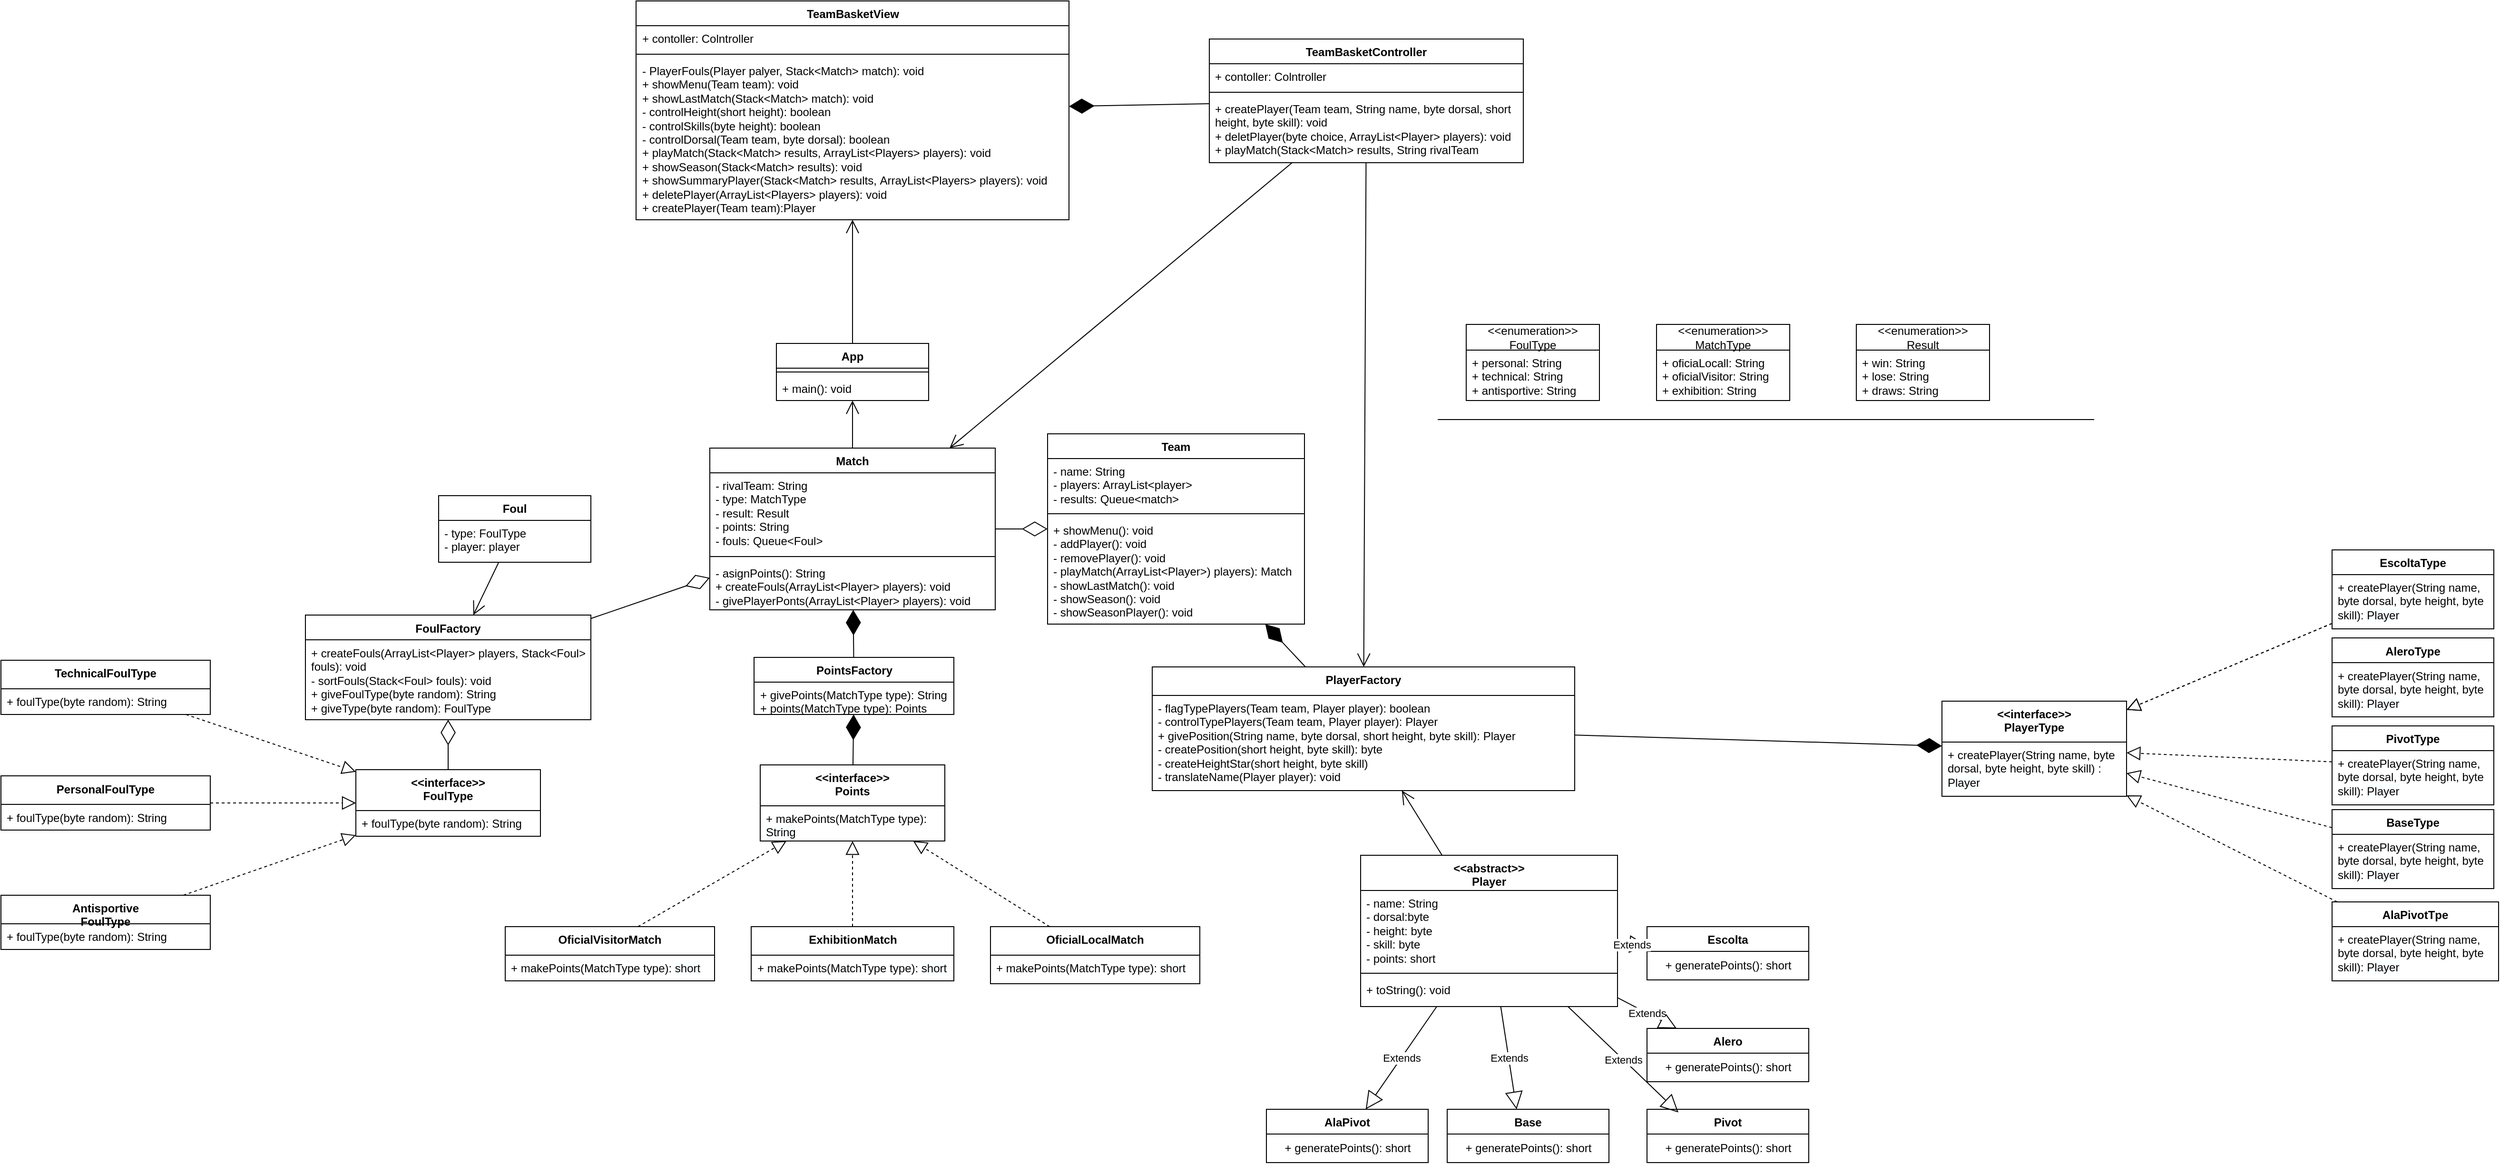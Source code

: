 <mxfile version="24.4.0" type="device">
  <diagram name="Page-1" id="e7e014a7-5840-1c2e-5031-d8a46d1fe8dd">
    <mxGraphModel dx="2603" dy="1610" grid="1" gridSize="10" guides="1" tooltips="1" connect="1" arrows="1" fold="1" page="1" pageScale="1" pageWidth="1169" pageHeight="826" background="#ffffff" math="0" shadow="0">
      <root>
        <mxCell id="0" />
        <mxCell id="1" parent="0" />
        <mxCell id="I9LXTP9igKdeu0rwlZc2-42" value="Team" style="swimlane;fontStyle=1;align=center;verticalAlign=top;childLayout=stackLayout;horizontal=1;startSize=26;horizontalStack=0;resizeParent=1;resizeParentMax=0;resizeLast=0;collapsible=1;marginBottom=0;whiteSpace=wrap;html=1;" parent="1" vertex="1">
          <mxGeometry x="570" y="165" width="270" height="200" as="geometry" />
        </mxCell>
        <mxCell id="I9LXTP9igKdeu0rwlZc2-43" value="&lt;div&gt;- name: String&lt;/div&gt;- players: ArrayList&amp;lt;player&amp;gt;&lt;div&gt;- results: Queue&amp;lt;match&amp;gt;&lt;/div&gt;" style="text;strokeColor=none;fillColor=none;align=left;verticalAlign=top;spacingLeft=4;spacingRight=4;overflow=hidden;rotatable=0;points=[[0,0.5],[1,0.5]];portConstraint=eastwest;whiteSpace=wrap;html=1;" parent="I9LXTP9igKdeu0rwlZc2-42" vertex="1">
          <mxGeometry y="26" width="270" height="54" as="geometry" />
        </mxCell>
        <mxCell id="I9LXTP9igKdeu0rwlZc2-44" value="" style="line;strokeWidth=1;fillColor=none;align=left;verticalAlign=middle;spacingTop=-1;spacingLeft=3;spacingRight=3;rotatable=0;labelPosition=right;points=[];portConstraint=eastwest;strokeColor=inherit;" parent="I9LXTP9igKdeu0rwlZc2-42" vertex="1">
          <mxGeometry y="80" width="270" height="8" as="geometry" />
        </mxCell>
        <mxCell id="I9LXTP9igKdeu0rwlZc2-45" value="&lt;div&gt;+ showMenu(): void&lt;/div&gt;&lt;div&gt;- addPlayer(): void&lt;/div&gt;&lt;div&gt;- removePlayer(): void&lt;/div&gt;- playMatch(ArrayList&amp;lt;Player&amp;gt;) players): Match&lt;div&gt;- showLastMatch(): void&lt;/div&gt;&lt;div&gt;- showSeason(): void&lt;/div&gt;&lt;div&gt;- showSeasonPlayer(): void&lt;/div&gt;" style="text;strokeColor=none;fillColor=none;align=left;verticalAlign=top;spacingLeft=4;spacingRight=4;overflow=hidden;rotatable=0;points=[[0,0.5],[1,0.5]];portConstraint=eastwest;whiteSpace=wrap;html=1;" parent="I9LXTP9igKdeu0rwlZc2-42" vertex="1">
          <mxGeometry y="88" width="270" height="112" as="geometry" />
        </mxCell>
        <mxCell id="I9LXTP9igKdeu0rwlZc2-46" value="&lt;div&gt;&amp;lt;&amp;lt;abstract&amp;gt;&amp;gt;&lt;/div&gt;&lt;div&gt;Player&lt;/div&gt;" style="swimlane;fontStyle=1;align=center;verticalAlign=top;childLayout=stackLayout;horizontal=1;startSize=37;horizontalStack=0;resizeParent=1;resizeParentMax=0;resizeLast=0;collapsible=1;marginBottom=0;whiteSpace=wrap;html=1;" parent="1" vertex="1">
          <mxGeometry x="899" y="608" width="270" height="159" as="geometry" />
        </mxCell>
        <mxCell id="I9LXTP9igKdeu0rwlZc2-47" value="- name: String&lt;div&gt;- dorsal:byte&lt;/div&gt;&lt;div&gt;- height: byte&lt;/div&gt;&lt;div&gt;- skill: byte&lt;/div&gt;&lt;div&gt;&lt;span style=&quot;background-color: initial;&quot;&gt;- points: short&lt;/span&gt;&lt;br&gt;&lt;/div&gt;" style="text;strokeColor=none;fillColor=none;align=left;verticalAlign=top;spacingLeft=4;spacingRight=4;overflow=hidden;rotatable=0;points=[[0,0.5],[1,0.5]];portConstraint=eastwest;whiteSpace=wrap;html=1;" parent="I9LXTP9igKdeu0rwlZc2-46" vertex="1">
          <mxGeometry y="37" width="270" height="83" as="geometry" />
        </mxCell>
        <mxCell id="I9LXTP9igKdeu0rwlZc2-48" value="" style="line;strokeWidth=1;fillColor=none;align=left;verticalAlign=middle;spacingTop=-1;spacingLeft=3;spacingRight=3;rotatable=0;labelPosition=right;points=[];portConstraint=eastwest;strokeColor=inherit;" parent="I9LXTP9igKdeu0rwlZc2-46" vertex="1">
          <mxGeometry y="120" width="270" height="8" as="geometry" />
        </mxCell>
        <mxCell id="I9LXTP9igKdeu0rwlZc2-49" value="+ toString(): void" style="text;strokeColor=none;fillColor=none;align=left;verticalAlign=top;spacingLeft=4;spacingRight=4;overflow=hidden;rotatable=0;points=[[0,0.5],[1,0.5]];portConstraint=eastwest;whiteSpace=wrap;html=1;" parent="I9LXTP9igKdeu0rwlZc2-46" vertex="1">
          <mxGeometry y="128" width="270" height="31" as="geometry" />
        </mxCell>
        <mxCell id="I9LXTP9igKdeu0rwlZc2-73" value="Match" style="swimlane;fontStyle=1;align=center;verticalAlign=top;childLayout=stackLayout;horizontal=1;startSize=26;horizontalStack=0;resizeParent=1;resizeParentMax=0;resizeLast=0;collapsible=1;marginBottom=0;whiteSpace=wrap;html=1;" parent="1" vertex="1">
          <mxGeometry x="215" y="180" width="300" height="170" as="geometry" />
        </mxCell>
        <mxCell id="I9LXTP9igKdeu0rwlZc2-74" value="&lt;span style=&quot;background-color: initial;&quot;&gt;- rivalTeam: String&lt;/span&gt;&lt;div&gt;- type: MatchType&lt;/div&gt;&lt;div&gt;- result: Result&lt;/div&gt;&lt;div&gt;&lt;span style=&quot;background-color: initial;&quot;&gt;- points: String&lt;/span&gt;&lt;/div&gt;&lt;div&gt;&lt;span style=&quot;background-color: initial;&quot;&gt;- fouls: Queue&amp;lt;Foul&amp;gt;&lt;/span&gt;&lt;/div&gt;" style="text;strokeColor=none;fillColor=none;align=left;verticalAlign=top;spacingLeft=4;spacingRight=4;overflow=hidden;rotatable=0;points=[[0,0.5],[1,0.5]];portConstraint=eastwest;whiteSpace=wrap;html=1;" parent="I9LXTP9igKdeu0rwlZc2-73" vertex="1">
          <mxGeometry y="26" width="300" height="84" as="geometry" />
        </mxCell>
        <mxCell id="I9LXTP9igKdeu0rwlZc2-75" value="" style="line;strokeWidth=1;fillColor=none;align=left;verticalAlign=middle;spacingTop=-1;spacingLeft=3;spacingRight=3;rotatable=0;labelPosition=right;points=[];portConstraint=eastwest;strokeColor=inherit;" parent="I9LXTP9igKdeu0rwlZc2-73" vertex="1">
          <mxGeometry y="110" width="300" height="8" as="geometry" />
        </mxCell>
        <mxCell id="I9LXTP9igKdeu0rwlZc2-76" value="&lt;div&gt;- asignPoints(): String&lt;/div&gt;+ createFouls(ArrayList&amp;lt;Player&amp;gt; players): void&lt;div&gt;- givePlayerPonts&lt;span style=&quot;background-color: initial;&quot;&gt;(ArrayList&amp;lt;Player&amp;gt; players)&lt;/span&gt;&lt;span style=&quot;background-color: initial;&quot;&gt;: void&lt;/span&gt;&lt;/div&gt;" style="text;strokeColor=none;fillColor=none;align=left;verticalAlign=top;spacingLeft=4;spacingRight=4;overflow=hidden;rotatable=0;points=[[0,0.5],[1,0.5]];portConstraint=eastwest;whiteSpace=wrap;html=1;" parent="I9LXTP9igKdeu0rwlZc2-73" vertex="1">
          <mxGeometry y="118" width="300" height="52" as="geometry" />
        </mxCell>
        <mxCell id="ydKgvA27djsSR-I6uY7F-1" value="&amp;lt;&amp;lt;e&lt;span style=&quot;background-color: initial;&quot;&gt;numeration&amp;gt;&amp;gt;&lt;/span&gt;&lt;div&gt;MatchType&lt;/div&gt;" style="swimlane;fontStyle=0;childLayout=stackLayout;horizontal=1;startSize=27;fillColor=none;horizontalStack=0;resizeParent=1;resizeParentMax=0;resizeLast=0;collapsible=1;marginBottom=0;whiteSpace=wrap;html=1;" parent="1" vertex="1">
          <mxGeometry x="1210" y="50" width="140" height="80" as="geometry" />
        </mxCell>
        <mxCell id="ydKgvA27djsSR-I6uY7F-2" value="+ oficiaLocall: String&lt;div&gt;+ oficialVisitor: String&lt;/div&gt;&lt;div&gt;+ exhibition: String&lt;/div&gt;" style="text;strokeColor=none;fillColor=none;align=left;verticalAlign=top;spacingLeft=4;spacingRight=4;overflow=hidden;rotatable=0;points=[[0,0.5],[1,0.5]];portConstraint=eastwest;whiteSpace=wrap;html=1;" parent="ydKgvA27djsSR-I6uY7F-1" vertex="1">
          <mxGeometry y="27" width="140" height="53" as="geometry" />
        </mxCell>
        <mxCell id="ydKgvA27djsSR-I6uY7F-4" value="Foul" style="swimlane;fontStyle=1;align=center;verticalAlign=top;childLayout=stackLayout;horizontal=1;startSize=26;horizontalStack=0;resizeParent=1;resizeParentMax=0;resizeLast=0;collapsible=1;marginBottom=0;whiteSpace=wrap;html=1;" parent="1" vertex="1">
          <mxGeometry x="-70" y="230" width="160" height="70" as="geometry" />
        </mxCell>
        <mxCell id="ydKgvA27djsSR-I6uY7F-5" value="- type: FoulType&lt;div&gt;- player: player&lt;/div&gt;" style="text;strokeColor=none;fillColor=none;align=left;verticalAlign=top;spacingLeft=4;spacingRight=4;overflow=hidden;rotatable=0;points=[[0,0.5],[1,0.5]];portConstraint=eastwest;whiteSpace=wrap;html=1;" parent="ydKgvA27djsSR-I6uY7F-4" vertex="1">
          <mxGeometry y="26" width="160" height="44" as="geometry" />
        </mxCell>
        <mxCell id="ydKgvA27djsSR-I6uY7F-8" value="&lt;div&gt;&amp;lt;&amp;lt;interface&amp;gt;&amp;gt;&lt;/div&gt;Points" style="swimlane;fontStyle=1;align=center;verticalAlign=top;childLayout=stackLayout;horizontal=1;startSize=43;horizontalStack=0;resizeParent=1;resizeParentMax=0;resizeLast=0;collapsible=1;marginBottom=0;whiteSpace=wrap;html=1;" parent="1" vertex="1">
          <mxGeometry x="268" y="513" width="194" height="80" as="geometry" />
        </mxCell>
        <mxCell id="ydKgvA27djsSR-I6uY7F-11" value="+ makePoints(MatchType type): &lt;span style=&quot;background-color: rgb(250, 255, 255);&quot;&gt;String&lt;/span&gt;" style="text;strokeColor=none;fillColor=none;align=left;verticalAlign=top;spacingLeft=4;spacingRight=4;overflow=hidden;rotatable=0;points=[[0,0.5],[1,0.5]];portConstraint=eastwest;whiteSpace=wrap;html=1;" parent="ydKgvA27djsSR-I6uY7F-8" vertex="1">
          <mxGeometry y="43" width="194" height="37" as="geometry" />
        </mxCell>
        <mxCell id="ydKgvA27djsSR-I6uY7F-12" value="OficialVisitorMatch&lt;div&gt;&lt;/div&gt;" style="swimlane;fontStyle=1;align=center;verticalAlign=top;childLayout=stackLayout;horizontal=1;startSize=30;horizontalStack=0;resizeParent=1;resizeParentMax=0;resizeLast=0;collapsible=1;marginBottom=0;whiteSpace=wrap;html=1;" parent="1" vertex="1">
          <mxGeometry y="683" width="220" height="57" as="geometry" />
        </mxCell>
        <mxCell id="ydKgvA27djsSR-I6uY7F-13" value="+ makePoints(MatchType type):&amp;nbsp;&lt;span style=&quot;background-color: rgb(250, 255, 255);&quot;&gt;short&lt;/span&gt;" style="text;strokeColor=none;fillColor=none;align=left;verticalAlign=top;spacingLeft=4;spacingRight=4;overflow=hidden;rotatable=0;points=[[0,0.5],[1,0.5]];portConstraint=eastwest;whiteSpace=wrap;html=1;" parent="ydKgvA27djsSR-I6uY7F-12" vertex="1">
          <mxGeometry y="30" width="220" height="27" as="geometry" />
        </mxCell>
        <mxCell id="ydKgvA27djsSR-I6uY7F-14" value="ExhibitionMatch&lt;div&gt;&lt;/div&gt;" style="swimlane;fontStyle=1;align=center;verticalAlign=top;childLayout=stackLayout;horizontal=1;startSize=30;horizontalStack=0;resizeParent=1;resizeParentMax=0;resizeLast=0;collapsible=1;marginBottom=0;whiteSpace=wrap;html=1;" parent="1" vertex="1">
          <mxGeometry x="258.5" y="683" width="213" height="57" as="geometry" />
        </mxCell>
        <mxCell id="ydKgvA27djsSR-I6uY7F-15" value="+ makePoints(MatchType type):&amp;nbsp;&lt;span style=&quot;background-color: rgb(250, 255, 255);&quot;&gt;short&lt;/span&gt;" style="text;strokeColor=none;fillColor=none;align=left;verticalAlign=top;spacingLeft=4;spacingRight=4;overflow=hidden;rotatable=0;points=[[0,0.5],[1,0.5]];portConstraint=eastwest;whiteSpace=wrap;html=1;" parent="ydKgvA27djsSR-I6uY7F-14" vertex="1">
          <mxGeometry y="30" width="213" height="27" as="geometry" />
        </mxCell>
        <mxCell id="ydKgvA27djsSR-I6uY7F-16" value="OficialLocalMatch&lt;div&gt;&lt;/div&gt;" style="swimlane;fontStyle=1;align=center;verticalAlign=top;childLayout=stackLayout;horizontal=1;startSize=30;horizontalStack=0;resizeParent=1;resizeParentMax=0;resizeLast=0;collapsible=1;marginBottom=0;whiteSpace=wrap;html=1;" parent="1" vertex="1">
          <mxGeometry x="510" y="683" width="220" height="60" as="geometry" />
        </mxCell>
        <mxCell id="ydKgvA27djsSR-I6uY7F-17" value="+ makePoints(MatchType type):&amp;nbsp;&lt;span style=&quot;background-color: rgb(250, 255, 255);&quot;&gt;short&lt;/span&gt;" style="text;strokeColor=none;fillColor=none;align=left;verticalAlign=top;spacingLeft=4;spacingRight=4;overflow=hidden;rotatable=0;points=[[0,0.5],[1,0.5]];portConstraint=eastwest;whiteSpace=wrap;html=1;" parent="ydKgvA27djsSR-I6uY7F-16" vertex="1">
          <mxGeometry y="30" width="220" height="30" as="geometry" />
        </mxCell>
        <mxCell id="ydKgvA27djsSR-I6uY7F-18" value="" style="endArrow=block;dashed=1;endFill=0;endSize=12;html=1;rounded=0;" parent="1" target="ydKgvA27djsSR-I6uY7F-8" edge="1">
          <mxGeometry width="160" relative="1" as="geometry">
            <mxPoint x="139.448" y="683" as="sourcePoint" />
            <mxPoint x="658" y="543" as="targetPoint" />
          </mxGeometry>
        </mxCell>
        <mxCell id="ydKgvA27djsSR-I6uY7F-19" value="" style="endArrow=block;dashed=1;endFill=0;endSize=12;html=1;rounded=0;" parent="1" source="ydKgvA27djsSR-I6uY7F-14" target="ydKgvA27djsSR-I6uY7F-8" edge="1">
          <mxGeometry width="160" relative="1" as="geometry">
            <mxPoint x="93" y="823" as="sourcePoint" />
            <mxPoint x="325" y="613" as="targetPoint" />
          </mxGeometry>
        </mxCell>
        <mxCell id="ydKgvA27djsSR-I6uY7F-20" value="" style="endArrow=block;dashed=1;endFill=0;endSize=12;html=1;rounded=0;" parent="1" source="ydKgvA27djsSR-I6uY7F-16" target="ydKgvA27djsSR-I6uY7F-8" edge="1">
          <mxGeometry width="160" relative="1" as="geometry">
            <mxPoint x="103" y="800" as="sourcePoint" />
            <mxPoint x="335" y="590" as="targetPoint" />
          </mxGeometry>
        </mxCell>
        <mxCell id="ydKgvA27djsSR-I6uY7F-22" value="" style="endArrow=diamondThin;endFill=1;endSize=24;html=1;rounded=0;" parent="1" source="ydKgvA27djsSR-I6uY7F-8" target="QjLC3ZTA9eDO6efvQCh5-10" edge="1">
          <mxGeometry width="160" relative="1" as="geometry">
            <mxPoint x="498" y="513" as="sourcePoint" />
            <mxPoint x="365" y="373" as="targetPoint" />
          </mxGeometry>
        </mxCell>
        <mxCell id="QjLC3ZTA9eDO6efvQCh5-1" value="&amp;lt;&amp;lt;e&lt;span style=&quot;background-color: initial;&quot;&gt;numeration&amp;gt;&amp;gt;&lt;/span&gt;&lt;div&gt;FoulType&lt;/div&gt;" style="swimlane;fontStyle=0;childLayout=stackLayout;horizontal=1;startSize=27;fillColor=none;horizontalStack=0;resizeParent=1;resizeParentMax=0;resizeLast=0;collapsible=1;marginBottom=0;whiteSpace=wrap;html=1;" parent="1" vertex="1">
          <mxGeometry x="1010" y="50" width="140" height="80" as="geometry" />
        </mxCell>
        <mxCell id="QjLC3ZTA9eDO6efvQCh5-2" value="+ personal: String&lt;div&gt;+ technical: String&lt;/div&gt;&lt;div&gt;+ antisportive: String&lt;/div&gt;" style="text;strokeColor=none;fillColor=none;align=left;verticalAlign=top;spacingLeft=4;spacingRight=4;overflow=hidden;rotatable=0;points=[[0,0.5],[1,0.5]];portConstraint=eastwest;whiteSpace=wrap;html=1;" parent="QjLC3ZTA9eDO6efvQCh5-1" vertex="1">
          <mxGeometry y="27" width="140" height="53" as="geometry" />
        </mxCell>
        <mxCell id="QjLC3ZTA9eDO6efvQCh5-4" value="&amp;lt;&amp;lt;e&lt;span style=&quot;background-color: initial;&quot;&gt;numeration&amp;gt;&amp;gt;&lt;/span&gt;&lt;div&gt;Result&lt;/div&gt;" style="swimlane;fontStyle=0;childLayout=stackLayout;horizontal=1;startSize=27;fillColor=none;horizontalStack=0;resizeParent=1;resizeParentMax=0;resizeLast=0;collapsible=1;marginBottom=0;whiteSpace=wrap;html=1;" parent="1" vertex="1">
          <mxGeometry x="1420" y="50" width="140" height="80" as="geometry" />
        </mxCell>
        <mxCell id="QjLC3ZTA9eDO6efvQCh5-5" value="+ win: String&lt;div&gt;+ lose: String&lt;/div&gt;&lt;div&gt;+ draws: String&lt;/div&gt;" style="text;strokeColor=none;fillColor=none;align=left;verticalAlign=top;spacingLeft=4;spacingRight=4;overflow=hidden;rotatable=0;points=[[0,0.5],[1,0.5]];portConstraint=eastwest;whiteSpace=wrap;html=1;" parent="QjLC3ZTA9eDO6efvQCh5-4" vertex="1">
          <mxGeometry y="27" width="140" height="53" as="geometry" />
        </mxCell>
        <mxCell id="QjLC3ZTA9eDO6efvQCh5-7" value="" style="endArrow=none;html=1;rounded=0;" parent="1" edge="1">
          <mxGeometry width="50" height="50" relative="1" as="geometry">
            <mxPoint x="980" y="150" as="sourcePoint" />
            <mxPoint x="1670" y="150" as="targetPoint" />
          </mxGeometry>
        </mxCell>
        <mxCell id="QjLC3ZTA9eDO6efvQCh5-10" value="PointsFactory" style="swimlane;fontStyle=1;align=center;verticalAlign=top;childLayout=stackLayout;horizontal=1;startSize=26;horizontalStack=0;resizeParent=1;resizeParentMax=0;resizeLast=0;collapsible=1;marginBottom=0;whiteSpace=wrap;html=1;" parent="1" vertex="1">
          <mxGeometry x="261.5" y="400" width="210" height="60" as="geometry" />
        </mxCell>
        <mxCell id="QjLC3ZTA9eDO6efvQCh5-13" value="&lt;div&gt;+ givePoints(MatchType type): String&amp;nbsp;&lt;/div&gt;+ points(MatchType type): Points" style="text;strokeColor=none;fillColor=none;align=left;verticalAlign=top;spacingLeft=4;spacingRight=4;overflow=hidden;rotatable=0;points=[[0,0.5],[1,0.5]];portConstraint=eastwest;whiteSpace=wrap;html=1;" parent="QjLC3ZTA9eDO6efvQCh5-10" vertex="1">
          <mxGeometry y="26" width="210" height="34" as="geometry" />
        </mxCell>
        <mxCell id="QjLC3ZTA9eDO6efvQCh5-18" value="" style="endArrow=diamondThin;endFill=1;endSize=24;html=1;rounded=0;" parent="1" source="QjLC3ZTA9eDO6efvQCh5-10" target="I9LXTP9igKdeu0rwlZc2-73" edge="1">
          <mxGeometry width="160" relative="1" as="geometry">
            <mxPoint x="350" y="390" as="sourcePoint" />
            <mxPoint x="510" y="390" as="targetPoint" />
          </mxGeometry>
        </mxCell>
        <mxCell id="brkNhw4H4qzfQQVt1RJy-2" value="" style="endArrow=open;endFill=1;endSize=12;html=1;rounded=0;" parent="1" source="I9LXTP9igKdeu0rwlZc2-46" target="brkNhw4H4qzfQQVt1RJy-5" edge="1">
          <mxGeometry width="160" relative="1" as="geometry">
            <mxPoint x="1300" y="734.67" as="sourcePoint" />
            <mxPoint x="1376.977" y="566" as="targetPoint" />
            <Array as="points" />
          </mxGeometry>
        </mxCell>
        <mxCell id="brkNhw4H4qzfQQVt1RJy-5" value="&lt;div&gt;&lt;span style=&quot;background-color: initial;&quot;&gt;PlayerFactory&lt;/span&gt;&lt;br&gt;&lt;/div&gt;" style="swimlane;fontStyle=1;align=center;verticalAlign=top;childLayout=stackLayout;horizontal=1;startSize=30;horizontalStack=0;resizeParent=1;resizeParentMax=0;resizeLast=0;collapsible=1;marginBottom=0;whiteSpace=wrap;html=1;" parent="1" vertex="1">
          <mxGeometry x="680" y="410" width="444" height="130" as="geometry" />
        </mxCell>
        <mxCell id="brkNhw4H4qzfQQVt1RJy-6" value="&lt;div&gt;- flagTypePlayers(Team team, Player player): boolean&lt;/div&gt;&lt;div&gt;- controlTypePlayers(&lt;span style=&quot;background-color: initial;&quot;&gt;Team team, Player player): Player&lt;/span&gt;&lt;/div&gt;+ givePosition(String name, byte dorsal, short height, byte skill): Player&lt;div&gt;- createPosition(short height, byte skill): byte&lt;/div&gt;&lt;div&gt;- createHeightStar(&lt;span style=&quot;background-color: initial;&quot;&gt;short height, byte skill&lt;/span&gt;&lt;span style=&quot;background-color: initial;&quot;&gt;)&lt;/span&gt;&lt;/div&gt;&lt;div&gt;&lt;span style=&quot;background-color: initial;&quot;&gt;- translateName(Player player): void&lt;/span&gt;&lt;/div&gt;" style="text;strokeColor=none;fillColor=none;align=left;verticalAlign=top;spacingLeft=4;spacingRight=4;overflow=hidden;rotatable=0;points=[[0,0.5],[1,0.5]];portConstraint=eastwest;whiteSpace=wrap;html=1;" parent="brkNhw4H4qzfQQVt1RJy-5" vertex="1">
          <mxGeometry y="30" width="444" height="100" as="geometry" />
        </mxCell>
        <mxCell id="brkNhw4H4qzfQQVt1RJy-10" value="Base" style="swimlane;fontStyle=1;align=center;verticalAlign=top;childLayout=stackLayout;horizontal=1;startSize=26;horizontalStack=0;resizeParent=1;resizeParentMax=0;resizeLast=0;collapsible=1;marginBottom=0;whiteSpace=wrap;html=1;" parent="1" vertex="1">
          <mxGeometry x="990" y="875" width="170" height="56" as="geometry" />
        </mxCell>
        <mxCell id="nscYswCs-s4XpT_EoKko-4" value="+ generatePoints(): short" style="text;html=1;align=center;verticalAlign=middle;resizable=0;points=[];autosize=1;strokeColor=none;fillColor=none;" parent="brkNhw4H4qzfQQVt1RJy-10" vertex="1">
          <mxGeometry y="26" width="170" height="30" as="geometry" />
        </mxCell>
        <mxCell id="brkNhw4H4qzfQQVt1RJy-14" value="Extends" style="endArrow=block;endSize=16;endFill=0;html=1;rounded=0;entryX=0.429;entryY=0;entryDx=0;entryDy=0;entryPerimeter=0;" parent="1" source="I9LXTP9igKdeu0rwlZc2-46" target="brkNhw4H4qzfQQVt1RJy-10" edge="1">
          <mxGeometry width="160" relative="1" as="geometry">
            <mxPoint x="1080" y="787" as="sourcePoint" />
            <mxPoint x="1240" y="787" as="targetPoint" />
          </mxGeometry>
        </mxCell>
        <mxCell id="brkNhw4H4qzfQQVt1RJy-15" value="Alero" style="swimlane;fontStyle=1;align=center;verticalAlign=top;childLayout=stackLayout;horizontal=1;startSize=26;horizontalStack=0;resizeParent=1;resizeParentMax=0;resizeLast=0;collapsible=1;marginBottom=0;whiteSpace=wrap;html=1;" parent="1" vertex="1">
          <mxGeometry x="1200" y="790" width="170" height="56" as="geometry" />
        </mxCell>
        <mxCell id="nscYswCs-s4XpT_EoKko-6" value="+ generatePoints(): short" style="text;html=1;align=center;verticalAlign=middle;resizable=0;points=[];autosize=1;strokeColor=none;fillColor=none;" parent="brkNhw4H4qzfQQVt1RJy-15" vertex="1">
          <mxGeometry y="26" width="170" height="30" as="geometry" />
        </mxCell>
        <mxCell id="brkNhw4H4qzfQQVt1RJy-16" value="AlaPivot" style="swimlane;fontStyle=1;align=center;verticalAlign=top;childLayout=stackLayout;horizontal=1;startSize=26;horizontalStack=0;resizeParent=1;resizeParentMax=0;resizeLast=0;collapsible=1;marginBottom=0;whiteSpace=wrap;html=1;" parent="1" vertex="1">
          <mxGeometry x="800" y="875" width="170" height="56" as="geometry" />
        </mxCell>
        <mxCell id="nscYswCs-s4XpT_EoKko-5" value="+ generatePoints(): short" style="text;html=1;align=center;verticalAlign=middle;resizable=0;points=[];autosize=1;strokeColor=none;fillColor=none;" parent="brkNhw4H4qzfQQVt1RJy-16" vertex="1">
          <mxGeometry y="26" width="170" height="30" as="geometry" />
        </mxCell>
        <mxCell id="brkNhw4H4qzfQQVt1RJy-17" value="Escolta" style="swimlane;fontStyle=1;align=center;verticalAlign=top;childLayout=stackLayout;horizontal=1;startSize=26;horizontalStack=0;resizeParent=1;resizeParentMax=0;resizeLast=0;collapsible=1;marginBottom=0;whiteSpace=wrap;html=1;" parent="1" vertex="1">
          <mxGeometry x="1200" y="683" width="170" height="56" as="geometry" />
        </mxCell>
        <mxCell id="nscYswCs-s4XpT_EoKko-7" value="+ generatePoints(): short" style="text;html=1;align=center;verticalAlign=middle;resizable=0;points=[];autosize=1;strokeColor=none;fillColor=none;" parent="brkNhw4H4qzfQQVt1RJy-17" vertex="1">
          <mxGeometry y="26" width="170" height="30" as="geometry" />
        </mxCell>
        <mxCell id="brkNhw4H4qzfQQVt1RJy-18" value="Pivot" style="swimlane;fontStyle=1;align=center;verticalAlign=top;childLayout=stackLayout;horizontal=1;startSize=26;horizontalStack=0;resizeParent=1;resizeParentMax=0;resizeLast=0;collapsible=1;marginBottom=0;whiteSpace=wrap;html=1;" parent="1" vertex="1">
          <mxGeometry x="1200" y="875" width="170" height="56" as="geometry" />
        </mxCell>
        <mxCell id="nscYswCs-s4XpT_EoKko-1" value="+ generatePoints(): short" style="text;html=1;align=center;verticalAlign=middle;resizable=0;points=[];autosize=1;strokeColor=none;fillColor=none;" parent="brkNhw4H4qzfQQVt1RJy-18" vertex="1">
          <mxGeometry y="26" width="170" height="30" as="geometry" />
        </mxCell>
        <mxCell id="brkNhw4H4qzfQQVt1RJy-19" value="Extends" style="endArrow=block;endSize=16;endFill=0;html=1;rounded=0;" parent="1" source="I9LXTP9igKdeu0rwlZc2-46" target="brkNhw4H4qzfQQVt1RJy-16" edge="1">
          <mxGeometry width="160" relative="1" as="geometry">
            <mxPoint x="959" y="800" as="sourcePoint" />
            <mxPoint x="1073" y="885" as="targetPoint" />
          </mxGeometry>
        </mxCell>
        <mxCell id="brkNhw4H4qzfQQVt1RJy-20" value="Extends" style="endArrow=block;endSize=16;endFill=0;html=1;rounded=0;" parent="1" source="I9LXTP9igKdeu0rwlZc2-46" target="brkNhw4H4qzfQQVt1RJy-17" edge="1">
          <mxGeometry width="160" relative="1" as="geometry">
            <mxPoint x="969" y="810" as="sourcePoint" />
            <mxPoint x="1083" y="895" as="targetPoint" />
          </mxGeometry>
        </mxCell>
        <mxCell id="brkNhw4H4qzfQQVt1RJy-21" value="Extends" style="endArrow=block;endSize=16;endFill=0;html=1;rounded=0;entryX=0.194;entryY=0.058;entryDx=0;entryDy=0;entryPerimeter=0;" parent="1" source="I9LXTP9igKdeu0rwlZc2-46" target="brkNhw4H4qzfQQVt1RJy-18" edge="1">
          <mxGeometry width="160" relative="1" as="geometry">
            <mxPoint x="979" y="820" as="sourcePoint" />
            <mxPoint x="1093" y="905" as="targetPoint" />
          </mxGeometry>
        </mxCell>
        <mxCell id="brkNhw4H4qzfQQVt1RJy-22" value="Extends" style="endArrow=block;endSize=16;endFill=0;html=1;rounded=0;" parent="1" source="I9LXTP9igKdeu0rwlZc2-46" target="brkNhw4H4qzfQQVt1RJy-15" edge="1">
          <mxGeometry width="160" relative="1" as="geometry">
            <mxPoint x="989" y="830" as="sourcePoint" />
            <mxPoint x="1103" y="915" as="targetPoint" />
          </mxGeometry>
        </mxCell>
        <mxCell id="brkNhw4H4qzfQQVt1RJy-24" value="" style="endArrow=diamondThin;endFill=0;endSize=24;html=1;rounded=0;" parent="1" source="I9LXTP9igKdeu0rwlZc2-73" target="I9LXTP9igKdeu0rwlZc2-42" edge="1">
          <mxGeometry width="160" relative="1" as="geometry">
            <mxPoint x="590" y="370" as="sourcePoint" />
            <mxPoint x="750" y="370" as="targetPoint" />
          </mxGeometry>
        </mxCell>
        <mxCell id="brkNhw4H4qzfQQVt1RJy-26" value="" style="endArrow=diamondThin;endFill=0;endSize=24;html=1;rounded=0;" parent="1" source="nscYswCs-s4XpT_EoKko-38" target="I9LXTP9igKdeu0rwlZc2-73" edge="1">
          <mxGeometry width="160" relative="1" as="geometry">
            <mxPoint x="204.28" y="365.941" as="sourcePoint" />
            <mxPoint x="180" y="400" as="targetPoint" />
          </mxGeometry>
        </mxCell>
        <mxCell id="nscYswCs-s4XpT_EoKko-8" value="&lt;div&gt;&amp;lt;&amp;lt;interface&amp;gt;&amp;gt;&lt;/div&gt;PlayerType" style="swimlane;fontStyle=1;align=center;verticalAlign=top;childLayout=stackLayout;horizontal=1;startSize=43;horizontalStack=0;resizeParent=1;resizeParentMax=0;resizeLast=0;collapsible=1;marginBottom=0;whiteSpace=wrap;html=1;" parent="1" vertex="1">
          <mxGeometry x="1510" y="446" width="194" height="100" as="geometry" />
        </mxCell>
        <mxCell id="nscYswCs-s4XpT_EoKko-9" value="+ createPlayer(String name, byte dorsal, byte height, byte skill) : &lt;span style=&quot;background-color: rgb(250, 255, 255);&quot;&gt;Player&lt;/span&gt;" style="text;strokeColor=none;fillColor=none;align=left;verticalAlign=top;spacingLeft=4;spacingRight=4;overflow=hidden;rotatable=0;points=[[0,0.5],[1,0.5]];portConstraint=eastwest;whiteSpace=wrap;html=1;" parent="nscYswCs-s4XpT_EoKko-8" vertex="1">
          <mxGeometry y="43" width="194" height="57" as="geometry" />
        </mxCell>
        <mxCell id="nscYswCs-s4XpT_EoKko-10" value="" style="endArrow=diamondThin;endFill=1;endSize=24;html=1;rounded=0;" parent="1" source="brkNhw4H4qzfQQVt1RJy-5" target="nscYswCs-s4XpT_EoKko-8" edge="1">
          <mxGeometry width="160" relative="1" as="geometry">
            <mxPoint x="1450" y="510" as="sourcePoint" />
            <mxPoint x="1610" y="510" as="targetPoint" />
          </mxGeometry>
        </mxCell>
        <mxCell id="nscYswCs-s4XpT_EoKko-11" value="BaseType" style="swimlane;fontStyle=1;align=center;verticalAlign=top;childLayout=stackLayout;horizontal=1;startSize=26;horizontalStack=0;resizeParent=1;resizeParentMax=0;resizeLast=0;collapsible=1;marginBottom=0;whiteSpace=wrap;html=1;" parent="1" vertex="1">
          <mxGeometry x="1920" y="560" width="170" height="83" as="geometry" />
        </mxCell>
        <mxCell id="nscYswCs-s4XpT_EoKko-34" value="+ createPlayer(String name, byte dorsal, byte height, byte skill): &lt;span style=&quot;background-color: rgb(250, 255, 255);&quot;&gt;Player&lt;/span&gt;" style="text;strokeColor=none;fillColor=none;align=left;verticalAlign=top;spacingLeft=4;spacingRight=4;overflow=hidden;rotatable=0;points=[[0,0.5],[1,0.5]];portConstraint=eastwest;whiteSpace=wrap;html=1;" parent="nscYswCs-s4XpT_EoKko-11" vertex="1">
          <mxGeometry y="26" width="170" height="57" as="geometry" />
        </mxCell>
        <mxCell id="nscYswCs-s4XpT_EoKko-14" value="AleroType" style="swimlane;fontStyle=1;align=center;verticalAlign=top;childLayout=stackLayout;horizontal=1;startSize=26;horizontalStack=0;resizeParent=1;resizeParentMax=0;resizeLast=0;collapsible=1;marginBottom=0;whiteSpace=wrap;html=1;" parent="1" vertex="1">
          <mxGeometry x="1920" y="379.5" width="170" height="83" as="geometry" />
        </mxCell>
        <mxCell id="nscYswCs-s4XpT_EoKko-36" value="+ createPlayer(String name, byte dorsal, byte height, byte skill): &lt;span style=&quot;background-color: rgb(250, 255, 255);&quot;&gt;Player&lt;/span&gt;" style="text;strokeColor=none;fillColor=none;align=left;verticalAlign=top;spacingLeft=4;spacingRight=4;overflow=hidden;rotatable=0;points=[[0,0.5],[1,0.5]];portConstraint=eastwest;whiteSpace=wrap;html=1;" parent="nscYswCs-s4XpT_EoKko-14" vertex="1">
          <mxGeometry y="26" width="170" height="57" as="geometry" />
        </mxCell>
        <mxCell id="nscYswCs-s4XpT_EoKko-16" value="EscoltaType" style="swimlane;fontStyle=1;align=center;verticalAlign=top;childLayout=stackLayout;horizontal=1;startSize=26;horizontalStack=0;resizeParent=1;resizeParentMax=0;resizeLast=0;collapsible=1;marginBottom=0;whiteSpace=wrap;html=1;" parent="1" vertex="1">
          <mxGeometry x="1920" y="287" width="170" height="83" as="geometry" />
        </mxCell>
        <mxCell id="nscYswCs-s4XpT_EoKko-35" value="+ createPlayer(String name, byte dorsal, byte height, byte skill): &lt;span style=&quot;background-color: rgb(250, 255, 255);&quot;&gt;Player&lt;/span&gt;" style="text;strokeColor=none;fillColor=none;align=left;verticalAlign=top;spacingLeft=4;spacingRight=4;overflow=hidden;rotatable=0;points=[[0,0.5],[1,0.5]];portConstraint=eastwest;whiteSpace=wrap;html=1;" parent="nscYswCs-s4XpT_EoKko-16" vertex="1">
          <mxGeometry y="26" width="170" height="57" as="geometry" />
        </mxCell>
        <mxCell id="nscYswCs-s4XpT_EoKko-18" value="PivotType" style="swimlane;fontStyle=1;align=center;verticalAlign=top;childLayout=stackLayout;horizontal=1;startSize=26;horizontalStack=0;resizeParent=1;resizeParentMax=0;resizeLast=0;collapsible=1;marginBottom=0;whiteSpace=wrap;html=1;" parent="1" vertex="1">
          <mxGeometry x="1920" y="472" width="170" height="83" as="geometry" />
        </mxCell>
        <mxCell id="nscYswCs-s4XpT_EoKko-37" value="+ createPlayer(String name, byte dorsal, byte height, byte skill): &lt;span style=&quot;background-color: rgb(250, 255, 255);&quot;&gt;Player&lt;/span&gt;" style="text;strokeColor=none;fillColor=none;align=left;verticalAlign=top;spacingLeft=4;spacingRight=4;overflow=hidden;rotatable=0;points=[[0,0.5],[1,0.5]];portConstraint=eastwest;whiteSpace=wrap;html=1;" parent="nscYswCs-s4XpT_EoKko-18" vertex="1">
          <mxGeometry y="26" width="170" height="57" as="geometry" />
        </mxCell>
        <mxCell id="nscYswCs-s4XpT_EoKko-24" value="AlaPivotTpe&lt;span style=&quot;color: rgba(0, 0, 0, 0); font-family: monospace; font-size: 0px; font-weight: 400; text-align: start; text-wrap: nowrap;&quot;&gt;%3CmxGraphModel%3E%3Croot%3E%3CmxCell%20id%3D%220%22%2F%3E%3CmxCell%20id%3D%221%22%20parent%3D%220%22%2F%3E%3CmxCell%20id%3D%222%22%20value%3D%22AlaPivot%22%20style%3D%22swimlane%3BfontStyle%3D1%3Balign%3Dcenter%3BverticalAlign%3Dtop%3BchildLayout%3DstackLayout%3Bhorizontal%3D1%3BstartSize%3D26%3BhorizontalStack%3D0%3BresizeParent%3D1%3BresizeParentMax%3D0%3BresizeLast%3D0%3Bcollapsible%3D1%3BmarginBottom%3D0%3BwhiteSpace%3Dwrap%3Bhtml%3D1%3B%22%20vertex%3D%221%22%20parent%3D%221%22%3E%3CmxGeometry%20x%3D%22800%22%20y%3D%22670%22%20width%3D%22170%22%20height%3D%2256%22%20as%3D%22geometry%22%2F%3E%3C%2FmxCell%3E%3CmxCell%20id%3D%223%22%20value%3D%22%2B%20generatePoints()%3A%20short%22%20style%3D%22text%3Bhtml%3D1%3Balign%3Dcenter%3BverticalAlign%3Dmiddle%3Bresizable%3D0%3Bpoints%3D%5B%5D%3Bautosize%3D1%3BstrokeColor%3Dnone%3BfillColor%3Dnone%3B%22%20vertex%3D%221%22%20parent%3D%222%22%3E%3CmxGeometry%20y%3D%2226%22%20width%3D%22170%22%20height%3D%2230%22%20as%3D%22geometry%22%2F%3E%3C%2FmxCell%3E%3C%2Froot%3E%3C%2FmxGraphModel%3ET&lt;/span&gt;&lt;span style=&quot;color: rgba(0, 0, 0, 0); font-family: monospace; font-size: 0px; font-weight: 400; text-align: start; text-wrap: nowrap;&quot;&gt;%3CmxGraphModel%3E%3Croot%3E%3CmxCell%20id%3D%220%22%2F%3E%3CmxCell%20id%3D%221%22%20parent%3D%220%22%2F%3E%3CmxCell%20id%3D%222%22%20value%3D%22AlaPivot%22%20style%3D%22swimlane%3BfontStyle%3D1%3Balign%3Dcenter%3BverticalAlign%3Dtop%3BchildLayout%3DstackLayout%3Bhorizontal%3D1%3BstartSize%3D26%3BhorizontalStack%3D0%3BresizeParent%3D1%3BresizeParentMax%3D0%3BresizeLast%3D0%3Bcollapsible%3D1%3BmarginBottom%3D0%3BwhiteSpace%3Dwrap%3Bhtml%3D1%3B%22%20vertex%3D%221%22%20parent%3D%221%22%3E%3CmxGeometry%20x%3D%22800%22%20y%3D%22670%22%20width%3D%22170%22%20height%3D%2256%22%20as%3D%22geometry%22%2F%3E%3C%2FmxCell%3E%3CmxCell%20id%3D%223%22%20value%3D%22%2B%20generatePoints()%3A%20short%22%20style%3D%22text%3Bhtml%3D1%3Balign%3Dcenter%3BverticalAlign%3Dmiddle%3Bresizable%3D0%3Bpoints%3D%5B%5D%3Bautosize%3D1%3BstrokeColor%3Dnone%3BfillColor%3Dnone%3B%22%20vertex%3D%221%22%20parent%3D%222%22%3E%3CmxGeometry%20y%3D%2226%22%20width%3D%22170%22%20height%3D%2230%22%20as%3D%22geometry%22%2F%3E%3C%2FmxCell%3E%3C%2Froot%3E%3C%2FmxGraphModel%3E&lt;/span&gt;&lt;span style=&quot;color: rgba(0, 0, 0, 0); font-family: monospace; font-size: 0px; font-weight: 400; text-align: start; text-wrap: nowrap;&quot;&gt;%3CmxGraphModel%3E%3Croot%3E%3CmxCell%20id%3D%220%22%2F%3E%3CmxCell%20id%3D%221%22%20parent%3D%220%22%2F%3E%3CmxCell%20id%3D%222%22%20value%3D%22AlaPivot%22%20style%3D%22swimlane%3BfontStyle%3D1%3Balign%3Dcenter%3BverticalAlign%3Dtop%3BchildLayout%3DstackLayout%3Bhorizontal%3D1%3BstartSize%3D26%3BhorizontalStack%3D0%3BresizeParent%3D1%3BresizeParentMax%3D0%3BresizeLast%3D0%3Bcollapsible%3D1%3BmarginBottom%3D0%3BwhiteSpace%3Dwrap%3Bhtml%3D1%3B%22%20vertex%3D%221%22%20parent%3D%221%22%3E%3CmxGeometry%20x%3D%22800%22%20y%3D%22670%22%20width%3D%22170%22%20height%3D%2256%22%20as%3D%22geometry%22%2F%3E%3C%2FmxCell%3E%3CmxCell%20id%3D%223%22%20value%3D%22%2B%20generatePoints()%3A%20short%22%20style%3D%22text%3Bhtml%3D1%3Balign%3Dcenter%3BverticalAlign%3Dmiddle%3Bresizable%3D0%3Bpoints%3D%5B%5D%3Bautosize%3D1%3BstrokeColor%3Dnone%3BfillColor%3Dnone%3B%22%20vertex%3D%221%22%20parent%3D%222%22%3E%3CmxGeometry%20y%3D%2226%22%20width%3D%22170%22%20height%3D%2230%22%20as%3D%22geometry%22%2F%3E%3C%2FmxCell%3E%3C%2Froot%3E%3C%2FmxGraphModel%3E&lt;/span&gt;&lt;span style=&quot;color: rgba(0, 0, 0, 0); font-family: monospace; font-size: 0px; font-weight: 400; text-align: start; text-wrap: nowrap;&quot;&gt;%3CmxGraphModel%3E%3Croot%3E%3CmxCell%20id%3D%220%22%2F%3E%3CmxCell%20id%3D%221%22%20parent%3D%220%22%2F%3E%3CmxCell%20id%3D%222%22%20value%3D%22AlaPivot%22%20style%3D%22swimlane%3BfontStyle%3D1%3Balign%3Dcenter%3BverticalAlign%3Dtop%3BchildLayout%3DstackLayout%3Bhorizontal%3D1%3BstartSize%3D26%3BhorizontalStack%3D0%3BresizeParent%3D1%3BresizeParentMax%3D0%3BresizeLast%3D0%3Bcollapsible%3D1%3BmarginBottom%3D0%3BwhiteSpace%3Dwrap%3Bhtml%3D1%3B%22%20vertex%3D%221%22%20parent%3D%221%22%3E%3CmxGeometry%20x%3D%22800%22%20y%3D%22670%22%20width%3D%22170%22%20height%3D%2256%22%20as%3D%22geometry%22%2F%3E%3C%2FmxCell%3E%3CmxCell%20id%3D%223%22%20value%3D%22%2B%20generatePoints()%3A%20short%22%20style%3D%22text%3Bhtml%3D1%3Balign%3Dcenter%3BverticalAlign%3Dmiddle%3Bresizable%3D0%3Bpoints%3D%5B%5D%3Bautosize%3D1%3BstrokeColor%3Dnone%3BfillColor%3Dnone%3B%22%20vertex%3D%221%22%20parent%3D%222%22%3E%3CmxGeometry%20y%3D%2226%22%20width%3D%22170%22%20height%3D%2230%22%20as%3D%22geometry%22%2F%3E%3C%2FmxCell%3E%3C%2Froot%3E%3C%2FmxGraphModel%3ETy&lt;/span&gt;&lt;span style=&quot;color: rgba(0, 0, 0, 0); font-family: monospace; font-size: 0px; font-weight: 400; text-align: start; text-wrap: nowrap;&quot;&gt;%3CmxGraphModel%3E%3Croot%3E%3CmxCell%20id%3D%220%22%2F%3E%3CmxCell%20id%3D%221%22%20parent%3D%220%22%2F%3E%3CmxCell%20id%3D%222%22%20value%3D%22AlaPivot%22%20style%3D%22swimlane%3BfontStyle%3D1%3Balign%3Dcenter%3BverticalAlign%3Dtop%3BchildLayout%3DstackLayout%3Bhorizontal%3D1%3BstartSize%3D26%3BhorizontalStack%3D0%3BresizeParent%3D1%3BresizeParentMax%3D0%3BresizeLast%3D0%3Bcollapsible%3D1%3BmarginBottom%3D0%3BwhiteSpace%3Dwrap%3Bhtml%3D1%3B%22%20vertex%3D%221%22%20parent%3D%221%22%3E%3CmxGeometry%20x%3D%22800%22%20y%3D%22670%22%20width%3D%22170%22%20height%3D%2256%22%20as%3D%22geometry%22%2F%3E%3C%2FmxCell%3E%3CmxCell%20id%3D%223%22%20value%3D%22%2B%20generatePoints()%3A%20short%22%20style%3D%22text%3Bhtml%3D1%3Balign%3Dcenter%3BverticalAlign%3Dmiddle%3Bresizable%3D0%3Bpoints%3D%5B%5D%3Bautosize%3D1%3BstrokeColor%3Dnone%3BfillColor%3Dnone%3B%22%20vertex%3D%221%22%20parent%3D%222%22%3E%3CmxGeometry%20y%3D%2226%22%20width%3D%22170%22%20height%3D%2230%22%20as%3D%22geometry%22%2F%3E%3C%2FmxCell%3E%3C%2Froot%3E%3C%2FmxGraphModel%3E&lt;/span&gt;" style="swimlane;fontStyle=1;align=center;verticalAlign=top;childLayout=stackLayout;horizontal=1;startSize=26;horizontalStack=0;resizeParent=1;resizeParentMax=0;resizeLast=0;collapsible=1;marginBottom=0;whiteSpace=wrap;html=1;" parent="1" vertex="1">
          <mxGeometry x="1920" y="657" width="175" height="83" as="geometry" />
        </mxCell>
        <mxCell id="nscYswCs-s4XpT_EoKko-33" value="+ createPlayer(String name, byte dorsal, byte height, byte skill): &lt;span style=&quot;background-color: rgb(250, 255, 255);&quot;&gt;Player&lt;/span&gt;" style="text;strokeColor=none;fillColor=none;align=left;verticalAlign=top;spacingLeft=4;spacingRight=4;overflow=hidden;rotatable=0;points=[[0,0.5],[1,0.5]];portConstraint=eastwest;whiteSpace=wrap;html=1;" parent="nscYswCs-s4XpT_EoKko-24" vertex="1">
          <mxGeometry y="26" width="175" height="57" as="geometry" />
        </mxCell>
        <mxCell id="nscYswCs-s4XpT_EoKko-27" value="" style="endArrow=block;dashed=1;endFill=0;endSize=12;html=1;rounded=0;" parent="1" source="nscYswCs-s4XpT_EoKko-24" target="nscYswCs-s4XpT_EoKko-8" edge="1">
          <mxGeometry width="160" relative="1" as="geometry">
            <mxPoint x="1420" y="590" as="sourcePoint" />
            <mxPoint x="1580" y="590" as="targetPoint" />
          </mxGeometry>
        </mxCell>
        <mxCell id="nscYswCs-s4XpT_EoKko-28" value="" style="endArrow=block;dashed=1;endFill=0;endSize=12;html=1;rounded=0;" parent="1" source="nscYswCs-s4XpT_EoKko-11" target="nscYswCs-s4XpT_EoKko-8" edge="1">
          <mxGeometry width="160" relative="1" as="geometry">
            <mxPoint x="1550" y="610" as="sourcePoint" />
            <mxPoint x="1641" y="439" as="targetPoint" />
          </mxGeometry>
        </mxCell>
        <mxCell id="nscYswCs-s4XpT_EoKko-29" value="" style="endArrow=block;dashed=1;endFill=0;endSize=12;html=1;rounded=0;" parent="1" source="nscYswCs-s4XpT_EoKko-18" target="nscYswCs-s4XpT_EoKko-8" edge="1">
          <mxGeometry width="160" relative="1" as="geometry">
            <mxPoint x="1560" y="620" as="sourcePoint" />
            <mxPoint x="1651" y="449" as="targetPoint" />
          </mxGeometry>
        </mxCell>
        <mxCell id="nscYswCs-s4XpT_EoKko-30" value="" style="endArrow=block;dashed=1;endFill=0;endSize=12;html=1;rounded=0;" parent="1" source="nscYswCs-s4XpT_EoKko-16" target="nscYswCs-s4XpT_EoKko-8" edge="1">
          <mxGeometry width="160" relative="1" as="geometry">
            <mxPoint x="1943.08" y="293.49" as="sourcePoint" />
            <mxPoint x="1661" y="459" as="targetPoint" />
          </mxGeometry>
        </mxCell>
        <mxCell id="nscYswCs-s4XpT_EoKko-31" value="" style="endArrow=block;dashed=1;endFill=0;endSize=12;html=1;rounded=0;" parent="1" source="nscYswCs-s4XpT_EoKko-16" target="nscYswCs-s4XpT_EoKko-8" edge="1">
          <mxGeometry width="160" relative="1" as="geometry">
            <mxPoint x="1580" y="640" as="sourcePoint" />
            <mxPoint x="1671" y="469" as="targetPoint" />
          </mxGeometry>
        </mxCell>
        <mxCell id="nscYswCs-s4XpT_EoKko-38" value="FoulFactory" style="swimlane;fontStyle=1;align=center;verticalAlign=top;childLayout=stackLayout;horizontal=1;startSize=26;horizontalStack=0;resizeParent=1;resizeParentMax=0;resizeLast=0;collapsible=1;marginBottom=0;whiteSpace=wrap;html=1;" parent="1" vertex="1">
          <mxGeometry x="-210" y="355.5" width="300" height="110" as="geometry" />
        </mxCell>
        <mxCell id="nscYswCs-s4XpT_EoKko-39" value="+ createFouls(ArrayList&amp;lt;Player&amp;gt; players, Stack&amp;lt;Foul&amp;gt; fouls): void&lt;div&gt;&lt;/div&gt;&lt;div&gt;- sortFouls(&lt;span style=&quot;background-color: initial;&quot;&gt;Stack&amp;lt;Foul&amp;gt; fouls): void&lt;br&gt;+ giveFoulType(byte random): String&lt;/span&gt;&lt;/div&gt;&lt;div&gt;&lt;span style=&quot;background-color: initial;&quot;&gt;+ giveType(byte random): FoulType&lt;/span&gt;&lt;/div&gt;" style="text;strokeColor=none;fillColor=none;align=left;verticalAlign=top;spacingLeft=4;spacingRight=4;overflow=hidden;rotatable=0;points=[[0,0.5],[1,0.5]];portConstraint=eastwest;whiteSpace=wrap;html=1;" parent="nscYswCs-s4XpT_EoKko-38" vertex="1">
          <mxGeometry y="26" width="300" height="84" as="geometry" />
        </mxCell>
        <mxCell id="nscYswCs-s4XpT_EoKko-40" value="&lt;div&gt;&amp;lt;&amp;lt;interface&amp;gt;&amp;gt;&lt;/div&gt;&lt;div&gt;FoulType&lt;/div&gt;" style="swimlane;fontStyle=1;align=center;verticalAlign=top;childLayout=stackLayout;horizontal=1;startSize=43;horizontalStack=0;resizeParent=1;resizeParentMax=0;resizeLast=0;collapsible=1;marginBottom=0;whiteSpace=wrap;html=1;" parent="1" vertex="1">
          <mxGeometry x="-157" y="518" width="194" height="70" as="geometry" />
        </mxCell>
        <mxCell id="nscYswCs-s4XpT_EoKko-41" value="+ foulType(byte random): String" style="text;strokeColor=none;fillColor=none;align=left;verticalAlign=top;spacingLeft=4;spacingRight=4;overflow=hidden;rotatable=0;points=[[0,0.5],[1,0.5]];portConstraint=eastwest;whiteSpace=wrap;html=1;" parent="nscYswCs-s4XpT_EoKko-40" vertex="1">
          <mxGeometry y="43" width="194" height="27" as="geometry" />
        </mxCell>
        <mxCell id="nscYswCs-s4XpT_EoKko-46" value="TechnicalFoulType&lt;div&gt;&lt;/div&gt;" style="swimlane;fontStyle=1;align=center;verticalAlign=top;childLayout=stackLayout;horizontal=1;startSize=30;horizontalStack=0;resizeParent=1;resizeParentMax=0;resizeLast=0;collapsible=1;marginBottom=0;whiteSpace=wrap;html=1;" parent="1" vertex="1">
          <mxGeometry x="-530" y="403" width="220" height="57" as="geometry" />
        </mxCell>
        <mxCell id="nscYswCs-s4XpT_EoKko-57" value="+ foulType(byte random): String" style="text;strokeColor=none;fillColor=none;align=left;verticalAlign=top;spacingLeft=4;spacingRight=4;overflow=hidden;rotatable=0;points=[[0,0.5],[1,0.5]];portConstraint=eastwest;whiteSpace=wrap;html=1;" parent="nscYswCs-s4XpT_EoKko-46" vertex="1">
          <mxGeometry y="30" width="220" height="27" as="geometry" />
        </mxCell>
        <mxCell id="nscYswCs-s4XpT_EoKko-48" value="" style="endArrow=diamondThin;endFill=1;endSize=24;html=1;rounded=0;" parent="1" source="brkNhw4H4qzfQQVt1RJy-5" target="I9LXTP9igKdeu0rwlZc2-42" edge="1">
          <mxGeometry width="160" relative="1" as="geometry">
            <mxPoint x="835" y="415" as="sourcePoint" />
            <mxPoint x="835" y="365" as="targetPoint" />
          </mxGeometry>
        </mxCell>
        <mxCell id="nscYswCs-s4XpT_EoKko-49" value="" style="endArrow=open;endFill=1;endSize=12;html=1;rounded=0;" parent="1" source="ydKgvA27djsSR-I6uY7F-4" target="nscYswCs-s4XpT_EoKko-38" edge="1">
          <mxGeometry width="160" relative="1" as="geometry">
            <mxPoint x="190" y="480" as="sourcePoint" />
            <mxPoint x="130" y="390.5" as="targetPoint" />
            <Array as="points" />
          </mxGeometry>
        </mxCell>
        <mxCell id="nscYswCs-s4XpT_EoKko-50" value="" style="endArrow=diamondThin;endFill=0;endSize=24;html=1;rounded=0;" parent="1" source="nscYswCs-s4XpT_EoKko-40" target="nscYswCs-s4XpT_EoKko-38" edge="1">
          <mxGeometry width="160" relative="1" as="geometry">
            <mxPoint x="100" y="535" as="sourcePoint" />
            <mxPoint x="225" y="492" as="targetPoint" />
          </mxGeometry>
        </mxCell>
        <mxCell id="nscYswCs-s4XpT_EoKko-51" value="PersonalFoulType&lt;div&gt;&lt;/div&gt;" style="swimlane;fontStyle=1;align=center;verticalAlign=top;childLayout=stackLayout;horizontal=1;startSize=30;horizontalStack=0;resizeParent=1;resizeParentMax=0;resizeLast=0;collapsible=1;marginBottom=0;whiteSpace=wrap;html=1;" parent="1" vertex="1">
          <mxGeometry x="-530" y="524.5" width="220" height="57" as="geometry" />
        </mxCell>
        <mxCell id="nscYswCs-s4XpT_EoKko-58" value="+ foulType(byte random): String" style="text;strokeColor=none;fillColor=none;align=left;verticalAlign=top;spacingLeft=4;spacingRight=4;overflow=hidden;rotatable=0;points=[[0,0.5],[1,0.5]];portConstraint=eastwest;whiteSpace=wrap;html=1;" parent="nscYswCs-s4XpT_EoKko-51" vertex="1">
          <mxGeometry y="30" width="220" height="27" as="geometry" />
        </mxCell>
        <mxCell id="nscYswCs-s4XpT_EoKko-55" value="Antisportive&lt;div&gt;FoulType&lt;div&gt;&lt;/div&gt;&lt;/div&gt;" style="swimlane;fontStyle=1;align=center;verticalAlign=top;childLayout=stackLayout;horizontal=1;startSize=30;horizontalStack=0;resizeParent=1;resizeParentMax=0;resizeLast=0;collapsible=1;marginBottom=0;whiteSpace=wrap;html=1;" parent="1" vertex="1">
          <mxGeometry x="-530" y="650" width="220" height="57" as="geometry" />
        </mxCell>
        <mxCell id="nscYswCs-s4XpT_EoKko-59" value="+ foulType(byte random): String" style="text;strokeColor=none;fillColor=none;align=left;verticalAlign=top;spacingLeft=4;spacingRight=4;overflow=hidden;rotatable=0;points=[[0,0.5],[1,0.5]];portConstraint=eastwest;whiteSpace=wrap;html=1;" parent="nscYswCs-s4XpT_EoKko-55" vertex="1">
          <mxGeometry y="30" width="220" height="27" as="geometry" />
        </mxCell>
        <mxCell id="nscYswCs-s4XpT_EoKko-60" value="" style="endArrow=block;dashed=1;endFill=0;endSize=12;html=1;rounded=0;" parent="1" source="nscYswCs-s4XpT_EoKko-46" target="nscYswCs-s4XpT_EoKko-40" edge="1">
          <mxGeometry width="160" relative="1" as="geometry">
            <mxPoint x="-180" y="540" as="sourcePoint" />
            <mxPoint x="-20" y="550" as="targetPoint" />
          </mxGeometry>
        </mxCell>
        <mxCell id="nscYswCs-s4XpT_EoKko-61" value="" style="endArrow=block;dashed=1;endFill=0;endSize=12;html=1;rounded=0;" parent="1" source="nscYswCs-s4XpT_EoKko-51" target="nscYswCs-s4XpT_EoKko-40" edge="1">
          <mxGeometry width="160" relative="1" as="geometry">
            <mxPoint x="-180" y="540" as="sourcePoint" />
            <mxPoint x="-20" y="540" as="targetPoint" />
          </mxGeometry>
        </mxCell>
        <mxCell id="nscYswCs-s4XpT_EoKko-62" value="" style="endArrow=block;dashed=1;endFill=0;endSize=12;html=1;rounded=0;" parent="1" source="nscYswCs-s4XpT_EoKko-55" target="nscYswCs-s4XpT_EoKko-40" edge="1">
          <mxGeometry width="160" relative="1" as="geometry">
            <mxPoint x="-230" y="740" as="sourcePoint" />
            <mxPoint x="-70" y="740" as="targetPoint" />
          </mxGeometry>
        </mxCell>
        <mxCell id="nscYswCs-s4XpT_EoKko-65" value="App" style="swimlane;fontStyle=1;align=center;verticalAlign=top;childLayout=stackLayout;horizontal=1;startSize=26;horizontalStack=0;resizeParent=1;resizeParentMax=0;resizeLast=0;collapsible=1;marginBottom=0;whiteSpace=wrap;html=1;" parent="1" vertex="1">
          <mxGeometry x="285" y="70" width="160" height="60" as="geometry" />
        </mxCell>
        <mxCell id="nscYswCs-s4XpT_EoKko-67" value="" style="line;strokeWidth=1;fillColor=none;align=left;verticalAlign=middle;spacingTop=-1;spacingLeft=3;spacingRight=3;rotatable=0;labelPosition=right;points=[];portConstraint=eastwest;strokeColor=inherit;" parent="nscYswCs-s4XpT_EoKko-65" vertex="1">
          <mxGeometry y="26" width="160" height="8" as="geometry" />
        </mxCell>
        <mxCell id="nscYswCs-s4XpT_EoKko-68" value="+ main(): void" style="text;strokeColor=none;fillColor=none;align=left;verticalAlign=top;spacingLeft=4;spacingRight=4;overflow=hidden;rotatable=0;points=[[0,0.5],[1,0.5]];portConstraint=eastwest;whiteSpace=wrap;html=1;" parent="nscYswCs-s4XpT_EoKko-65" vertex="1">
          <mxGeometry y="34" width="160" height="26" as="geometry" />
        </mxCell>
        <mxCell id="nscYswCs-s4XpT_EoKko-71" value="" style="endArrow=open;endFill=1;endSize=12;html=1;rounded=0;" parent="1" source="I9LXTP9igKdeu0rwlZc2-73" target="nscYswCs-s4XpT_EoKko-65" edge="1">
          <mxGeometry width="160" relative="1" as="geometry">
            <mxPoint x="330" y="190" as="sourcePoint" />
            <mxPoint x="490" y="190" as="targetPoint" />
          </mxGeometry>
        </mxCell>
        <mxCell id="nscYswCs-s4XpT_EoKko-72" value="" style="endArrow=open;endFill=1;endSize=12;html=1;rounded=0;" parent="1" source="nscYswCs-s4XpT_EoKko-65" target="nscYswCs-s4XpT_EoKko-73" edge="1">
          <mxGeometry width="160" relative="1" as="geometry">
            <mxPoint x="613" y="180" as="sourcePoint" />
            <mxPoint x="613" y="130" as="targetPoint" />
          </mxGeometry>
        </mxCell>
        <mxCell id="nscYswCs-s4XpT_EoKko-73" value="TeamBasketView" style="swimlane;fontStyle=1;align=center;verticalAlign=top;childLayout=stackLayout;horizontal=1;startSize=26;horizontalStack=0;resizeParent=1;resizeParentMax=0;resizeLast=0;collapsible=1;marginBottom=0;whiteSpace=wrap;html=1;" parent="1" vertex="1">
          <mxGeometry x="137.5" y="-290" width="455" height="230" as="geometry" />
        </mxCell>
        <mxCell id="nscYswCs-s4XpT_EoKko-74" value="+ contoller: Colntroller" style="text;strokeColor=none;fillColor=none;align=left;verticalAlign=top;spacingLeft=4;spacingRight=4;overflow=hidden;rotatable=0;points=[[0,0.5],[1,0.5]];portConstraint=eastwest;whiteSpace=wrap;html=1;" parent="nscYswCs-s4XpT_EoKko-73" vertex="1">
          <mxGeometry y="26" width="455" height="26" as="geometry" />
        </mxCell>
        <mxCell id="nscYswCs-s4XpT_EoKko-75" value="" style="line;strokeWidth=1;fillColor=none;align=left;verticalAlign=middle;spacingTop=-1;spacingLeft=3;spacingRight=3;rotatable=0;labelPosition=right;points=[];portConstraint=eastwest;strokeColor=inherit;" parent="nscYswCs-s4XpT_EoKko-73" vertex="1">
          <mxGeometry y="52" width="455" height="8" as="geometry" />
        </mxCell>
        <mxCell id="nscYswCs-s4XpT_EoKko-76" value="- PlayerFouls(Player palyer, Stack&amp;lt;Match&amp;gt; match): void&lt;div&gt;+ showMenu(Team team): void&lt;/div&gt;&lt;div&gt;+ showLastMatch(&lt;span style=&quot;background-color: initial;&quot;&gt;Stack&amp;lt;Match&amp;gt; match&lt;/span&gt;&lt;span style=&quot;background-color: initial;&quot;&gt;): void&lt;/span&gt;&lt;/div&gt;&lt;div&gt;&lt;span style=&quot;background-color: initial;&quot;&gt;- controlHeight(short height): boolean&lt;/span&gt;&lt;/div&gt;&lt;div&gt;- controlSkills(byte height): boolean&lt;span style=&quot;background-color: initial;&quot;&gt;&lt;br&gt;&lt;/span&gt;&lt;/div&gt;&lt;div&gt;- controlDorsal(Team team, byte dorsal): boolean&lt;/div&gt;&lt;div&gt;+ playMatch(Stack&amp;lt;Match&amp;gt; results, ArrayList&amp;lt;Players&amp;gt; players): void&lt;/div&gt;&lt;div&gt;+ showSeason(&lt;span style=&quot;background-color: initial;&quot;&gt;Stack&amp;lt;Match&amp;gt; results&lt;/span&gt;&lt;span style=&quot;background-color: initial;&quot;&gt;): void&lt;/span&gt;&lt;/div&gt;&lt;div&gt;&lt;span style=&quot;background-color: initial;&quot;&gt;+ showSummaryPlayer&lt;/span&gt;&lt;span style=&quot;background-color: initial;&quot;&gt;(&lt;/span&gt;&lt;span style=&quot;background-color: initial;&quot;&gt;Stack&amp;lt;Match&amp;gt; results,&amp;nbsp;&lt;/span&gt;&lt;span style=&quot;background-color: initial;&quot;&gt;ArrayList&amp;lt;Players&amp;gt; players&lt;/span&gt;&lt;span style=&quot;background-color: initial;&quot;&gt;): void&lt;/span&gt;&lt;/div&gt;&lt;div&gt;&lt;span style=&quot;background-color: initial;&quot;&gt;+ deletePlayer(&lt;/span&gt;&lt;span style=&quot;background-color: initial;&quot;&gt;ArrayList&amp;lt;Players&amp;gt; players): void&lt;/span&gt;&lt;/div&gt;&lt;div&gt;&lt;span style=&quot;background-color: initial;&quot;&gt;+ createPlayer(Team team):Player&lt;/span&gt;&lt;/div&gt;" style="text;strokeColor=none;fillColor=none;align=left;verticalAlign=top;spacingLeft=4;spacingRight=4;overflow=hidden;rotatable=0;points=[[0,0.5],[1,0.5]];portConstraint=eastwest;whiteSpace=wrap;html=1;" parent="nscYswCs-s4XpT_EoKko-73" vertex="1">
          <mxGeometry y="60" width="455" height="170" as="geometry" />
        </mxCell>
        <mxCell id="nscYswCs-s4XpT_EoKko-77" value="TeamBasketController" style="swimlane;fontStyle=1;align=center;verticalAlign=top;childLayout=stackLayout;horizontal=1;startSize=26;horizontalStack=0;resizeParent=1;resizeParentMax=0;resizeLast=0;collapsible=1;marginBottom=0;whiteSpace=wrap;html=1;" parent="1" vertex="1">
          <mxGeometry x="740" y="-250" width="330" height="130" as="geometry" />
        </mxCell>
        <mxCell id="nscYswCs-s4XpT_EoKko-78" value="+ contoller: Colntroller" style="text;strokeColor=none;fillColor=none;align=left;verticalAlign=top;spacingLeft=4;spacingRight=4;overflow=hidden;rotatable=0;points=[[0,0.5],[1,0.5]];portConstraint=eastwest;whiteSpace=wrap;html=1;" parent="nscYswCs-s4XpT_EoKko-77" vertex="1">
          <mxGeometry y="26" width="330" height="26" as="geometry" />
        </mxCell>
        <mxCell id="nscYswCs-s4XpT_EoKko-79" value="" style="line;strokeWidth=1;fillColor=none;align=left;verticalAlign=middle;spacingTop=-1;spacingLeft=3;spacingRight=3;rotatable=0;labelPosition=right;points=[];portConstraint=eastwest;strokeColor=inherit;" parent="nscYswCs-s4XpT_EoKko-77" vertex="1">
          <mxGeometry y="52" width="330" height="8" as="geometry" />
        </mxCell>
        <mxCell id="nscYswCs-s4XpT_EoKko-80" value="&lt;div&gt;+ createPlayer(&lt;span style=&quot;background-color: initial;&quot;&gt;Team team, String name, byte dorsal, short height, byte skill&lt;/span&gt;&lt;span style=&quot;background-color: initial;&quot;&gt;): void&lt;/span&gt;&lt;/div&gt;&lt;div&gt;&lt;span style=&quot;background-color: initial;&quot;&gt;+ deletPlayer(byte choice, ArrayList&amp;lt;Player&amp;gt; players)&lt;/span&gt;&lt;span style=&quot;background-color: initial;&quot;&gt;: void&lt;br&gt;+ playMatch(Stack&amp;lt;Match&amp;gt; results, String rivalTeam&lt;/span&gt;&lt;/div&gt;" style="text;strokeColor=none;fillColor=none;align=left;verticalAlign=top;spacingLeft=4;spacingRight=4;overflow=hidden;rotatable=0;points=[[0,0.5],[1,0.5]];portConstraint=eastwest;whiteSpace=wrap;html=1;" parent="nscYswCs-s4XpT_EoKko-77" vertex="1">
          <mxGeometry y="60" width="330" height="70" as="geometry" />
        </mxCell>
        <mxCell id="lK7Tm5Ons_KXGYLMOaXm-1" value="" style="endArrow=diamondThin;endFill=1;endSize=24;html=1;rounded=0;" edge="1" parent="1" source="nscYswCs-s4XpT_EoKko-77" target="nscYswCs-s4XpT_EoKko-73">
          <mxGeometry width="160" relative="1" as="geometry">
            <mxPoint x="660" y="70" as="sourcePoint" />
            <mxPoint x="820" y="70" as="targetPoint" />
          </mxGeometry>
        </mxCell>
        <mxCell id="lK7Tm5Ons_KXGYLMOaXm-2" value="" style="endArrow=open;endFill=1;endSize=12;html=1;rounded=0;" edge="1" parent="1" source="nscYswCs-s4XpT_EoKko-77" target="I9LXTP9igKdeu0rwlZc2-73">
          <mxGeometry width="160" relative="1" as="geometry">
            <mxPoint x="660" y="70" as="sourcePoint" />
            <mxPoint x="820" y="70" as="targetPoint" />
          </mxGeometry>
        </mxCell>
        <mxCell id="lK7Tm5Ons_KXGYLMOaXm-3" value="" style="endArrow=open;endFill=1;endSize=12;html=1;rounded=0;" edge="1" parent="1" source="nscYswCs-s4XpT_EoKko-77" target="brkNhw4H4qzfQQVt1RJy-5">
          <mxGeometry width="160" relative="1" as="geometry">
            <mxPoint x="837" y="-110" as="sourcePoint" />
            <mxPoint x="477" y="190" as="targetPoint" />
          </mxGeometry>
        </mxCell>
      </root>
    </mxGraphModel>
  </diagram>
</mxfile>

